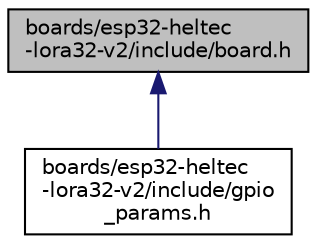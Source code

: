 digraph "boards/esp32-heltec-lora32-v2/include/board.h"
{
 // LATEX_PDF_SIZE
  edge [fontname="Helvetica",fontsize="10",labelfontname="Helvetica",labelfontsize="10"];
  node [fontname="Helvetica",fontsize="10",shape=record];
  Node1 [label="boards/esp32-heltec\l-lora32-v2/include/board.h",height=0.2,width=0.4,color="black", fillcolor="grey75", style="filled", fontcolor="black",tooltip="Board specific definitions for Heltec WiFi LoRa 32 V2 board."];
  Node1 -> Node2 [dir="back",color="midnightblue",fontsize="10",style="solid",fontname="Helvetica"];
  Node2 [label="boards/esp32-heltec\l-lora32-v2/include/gpio\l_params.h",height=0.2,width=0.4,color="black", fillcolor="white", style="filled",URL="$esp32-heltec-lora32-v2_2include_2gpio__params_8h.html",tooltip="Board specific configuration of direct mapped GPIOs."];
}
